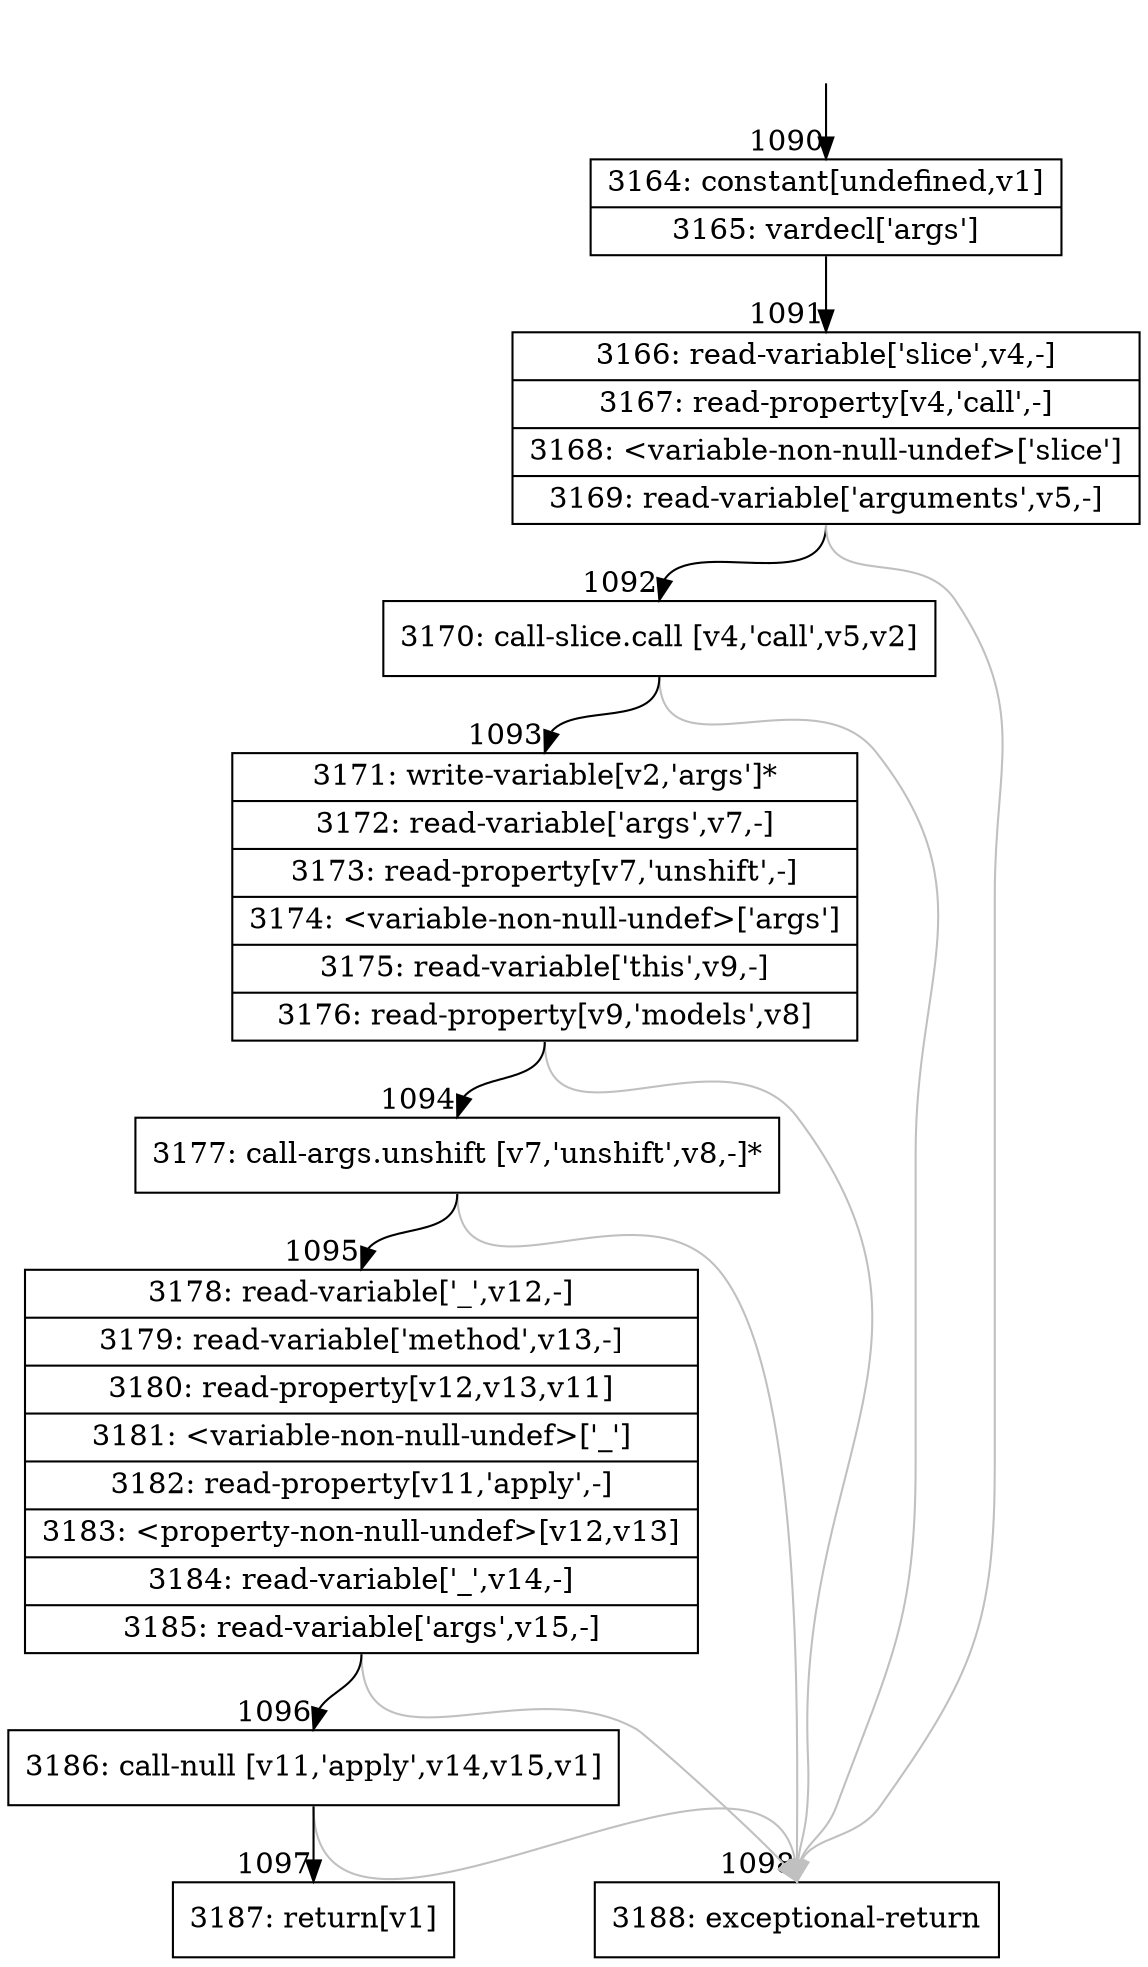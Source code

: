 digraph {
rankdir="TD"
BB_entry77[shape=none,label=""];
BB_entry77 -> BB1090 [tailport=s, headport=n, headlabel="    1090"]
BB1090 [shape=record label="{3164: constant[undefined,v1]|3165: vardecl['args']}" ] 
BB1090 -> BB1091 [tailport=s, headport=n, headlabel="      1091"]
BB1091 [shape=record label="{3166: read-variable['slice',v4,-]|3167: read-property[v4,'call',-]|3168: \<variable-non-null-undef\>['slice']|3169: read-variable['arguments',v5,-]}" ] 
BB1091 -> BB1092 [tailport=s, headport=n, headlabel="      1092"]
BB1091 -> BB1098 [tailport=s, headport=n, color=gray, headlabel="      1098"]
BB1092 [shape=record label="{3170: call-slice.call [v4,'call',v5,v2]}" ] 
BB1092 -> BB1093 [tailport=s, headport=n, headlabel="      1093"]
BB1092 -> BB1098 [tailport=s, headport=n, color=gray]
BB1093 [shape=record label="{3171: write-variable[v2,'args']*|3172: read-variable['args',v7,-]|3173: read-property[v7,'unshift',-]|3174: \<variable-non-null-undef\>['args']|3175: read-variable['this',v9,-]|3176: read-property[v9,'models',v8]}" ] 
BB1093 -> BB1094 [tailport=s, headport=n, headlabel="      1094"]
BB1093 -> BB1098 [tailport=s, headport=n, color=gray]
BB1094 [shape=record label="{3177: call-args.unshift [v7,'unshift',v8,-]*}" ] 
BB1094 -> BB1095 [tailport=s, headport=n, headlabel="      1095"]
BB1094 -> BB1098 [tailport=s, headport=n, color=gray]
BB1095 [shape=record label="{3178: read-variable['_',v12,-]|3179: read-variable['method',v13,-]|3180: read-property[v12,v13,v11]|3181: \<variable-non-null-undef\>['_']|3182: read-property[v11,'apply',-]|3183: \<property-non-null-undef\>[v12,v13]|3184: read-variable['_',v14,-]|3185: read-variable['args',v15,-]}" ] 
BB1095 -> BB1096 [tailport=s, headport=n, headlabel="      1096"]
BB1095 -> BB1098 [tailport=s, headport=n, color=gray]
BB1096 [shape=record label="{3186: call-null [v11,'apply',v14,v15,v1]}" ] 
BB1096 -> BB1097 [tailport=s, headport=n, headlabel="      1097"]
BB1096 -> BB1098 [tailport=s, headport=n, color=gray]
BB1097 [shape=record label="{3187: return[v1]}" ] 
BB1098 [shape=record label="{3188: exceptional-return}" ] 
//#$~ 968
}
